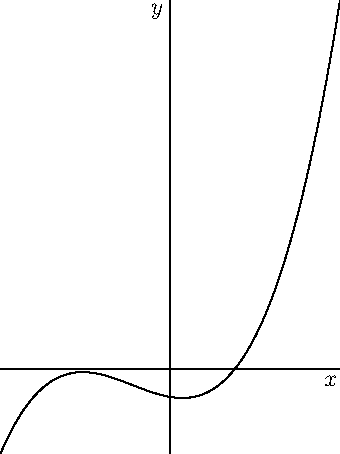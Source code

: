 import graph;
xaxis("$x$");
yaxis("$y$");
size(8cm);
real f(real x) {return (x^3 + 2x^2-x-3)/6;}
draw(graph(f,-3,3));
